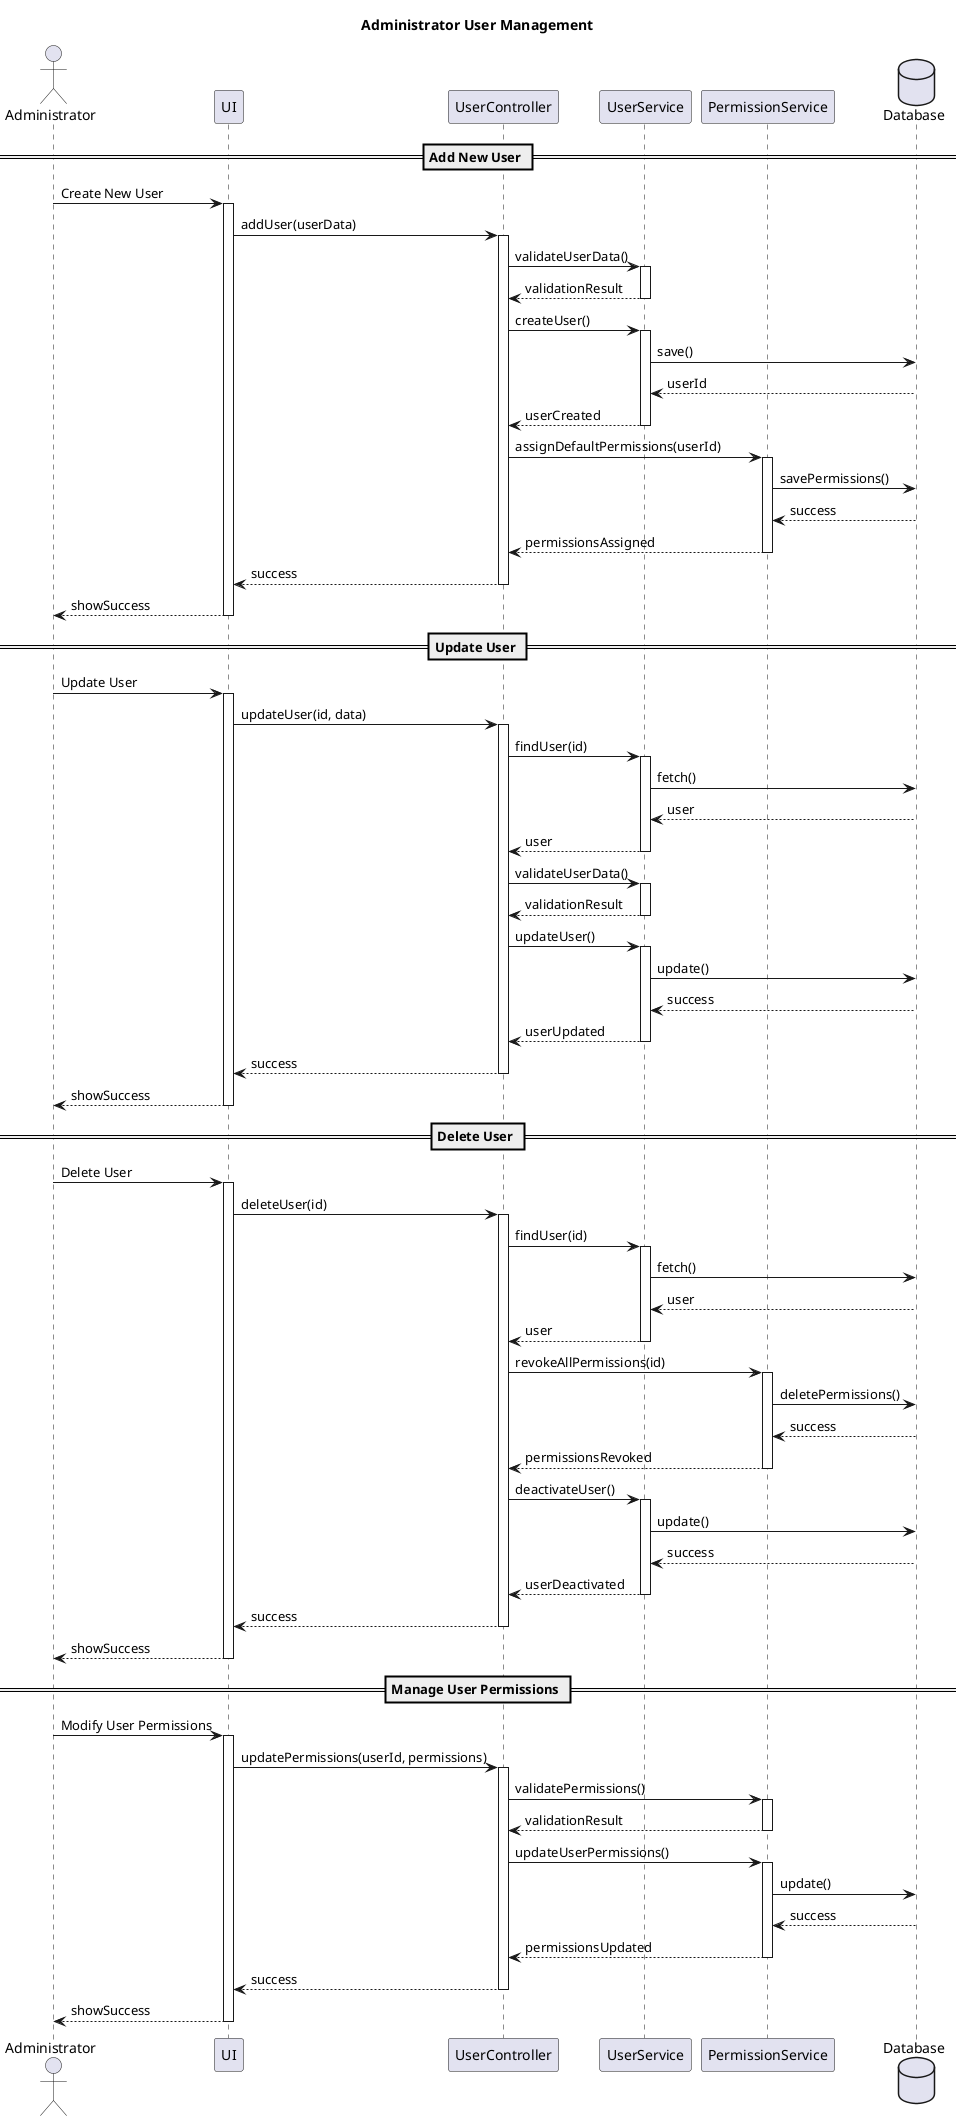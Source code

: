 @startuml Administrator User Management
title Administrator User Management

actor "Administrator" as A
participant "UI" as UI
participant "UserController" as UC
participant "UserService" as US
participant "PermissionService" as PS
database "Database" as DB

== Add New User ==
A -> UI: Create New User
activate UI
UI -> UC: addUser(userData)
activate UC

UC -> US: validateUserData()
activate US
US --> UC: validationResult
deactivate US

UC -> US: createUser()
activate US
US -> DB: save()
DB --> US: userId
US --> UC: userCreated
deactivate US

UC -> PS: assignDefaultPermissions(userId)
activate PS
PS -> DB: savePermissions()
DB --> PS: success
PS --> UC: permissionsAssigned
deactivate PS

UC --> UI: success
deactivate UC
UI --> A: showSuccess
deactivate UI

== Update User ==
A -> UI: Update User
activate UI
UI -> UC: updateUser(id, data)
activate UC

UC -> US: findUser(id)
activate US
US -> DB: fetch()
DB --> US: user
US --> UC: user
deactivate US

UC -> US: validateUserData()
activate US
US --> UC: validationResult
deactivate US

UC -> US: updateUser()
activate US
US -> DB: update()
DB --> US: success
US --> UC: userUpdated
deactivate US

UC --> UI: success
deactivate UC
UI --> A: showSuccess
deactivate UI

== Delete User ==
A -> UI: Delete User
activate UI
UI -> UC: deleteUser(id)
activate UC

UC -> US: findUser(id)
activate US
US -> DB: fetch()
DB --> US: user
US --> UC: user
deactivate US

UC -> PS: revokeAllPermissions(id)
activate PS
PS -> DB: deletePermissions()
DB --> PS: success
PS --> UC: permissionsRevoked
deactivate PS

UC -> US: deactivateUser()
activate US
US -> DB: update()
DB --> US: success
US --> UC: userDeactivated
deactivate US

UC --> UI: success
deactivate UC
UI --> A: showSuccess
deactivate UI

== Manage User Permissions ==
A -> UI: Modify User Permissions
activate UI
UI -> UC: updatePermissions(userId, permissions)
activate UC

UC -> PS: validatePermissions()
activate PS
PS --> UC: validationResult
deactivate PS

UC -> PS: updateUserPermissions()
activate PS
PS -> DB: update()
DB --> PS: success
PS --> UC: permissionsUpdated
deactivate PS

UC --> UI: success
deactivate UC
UI --> A: showSuccess
deactivate UI

@enduml